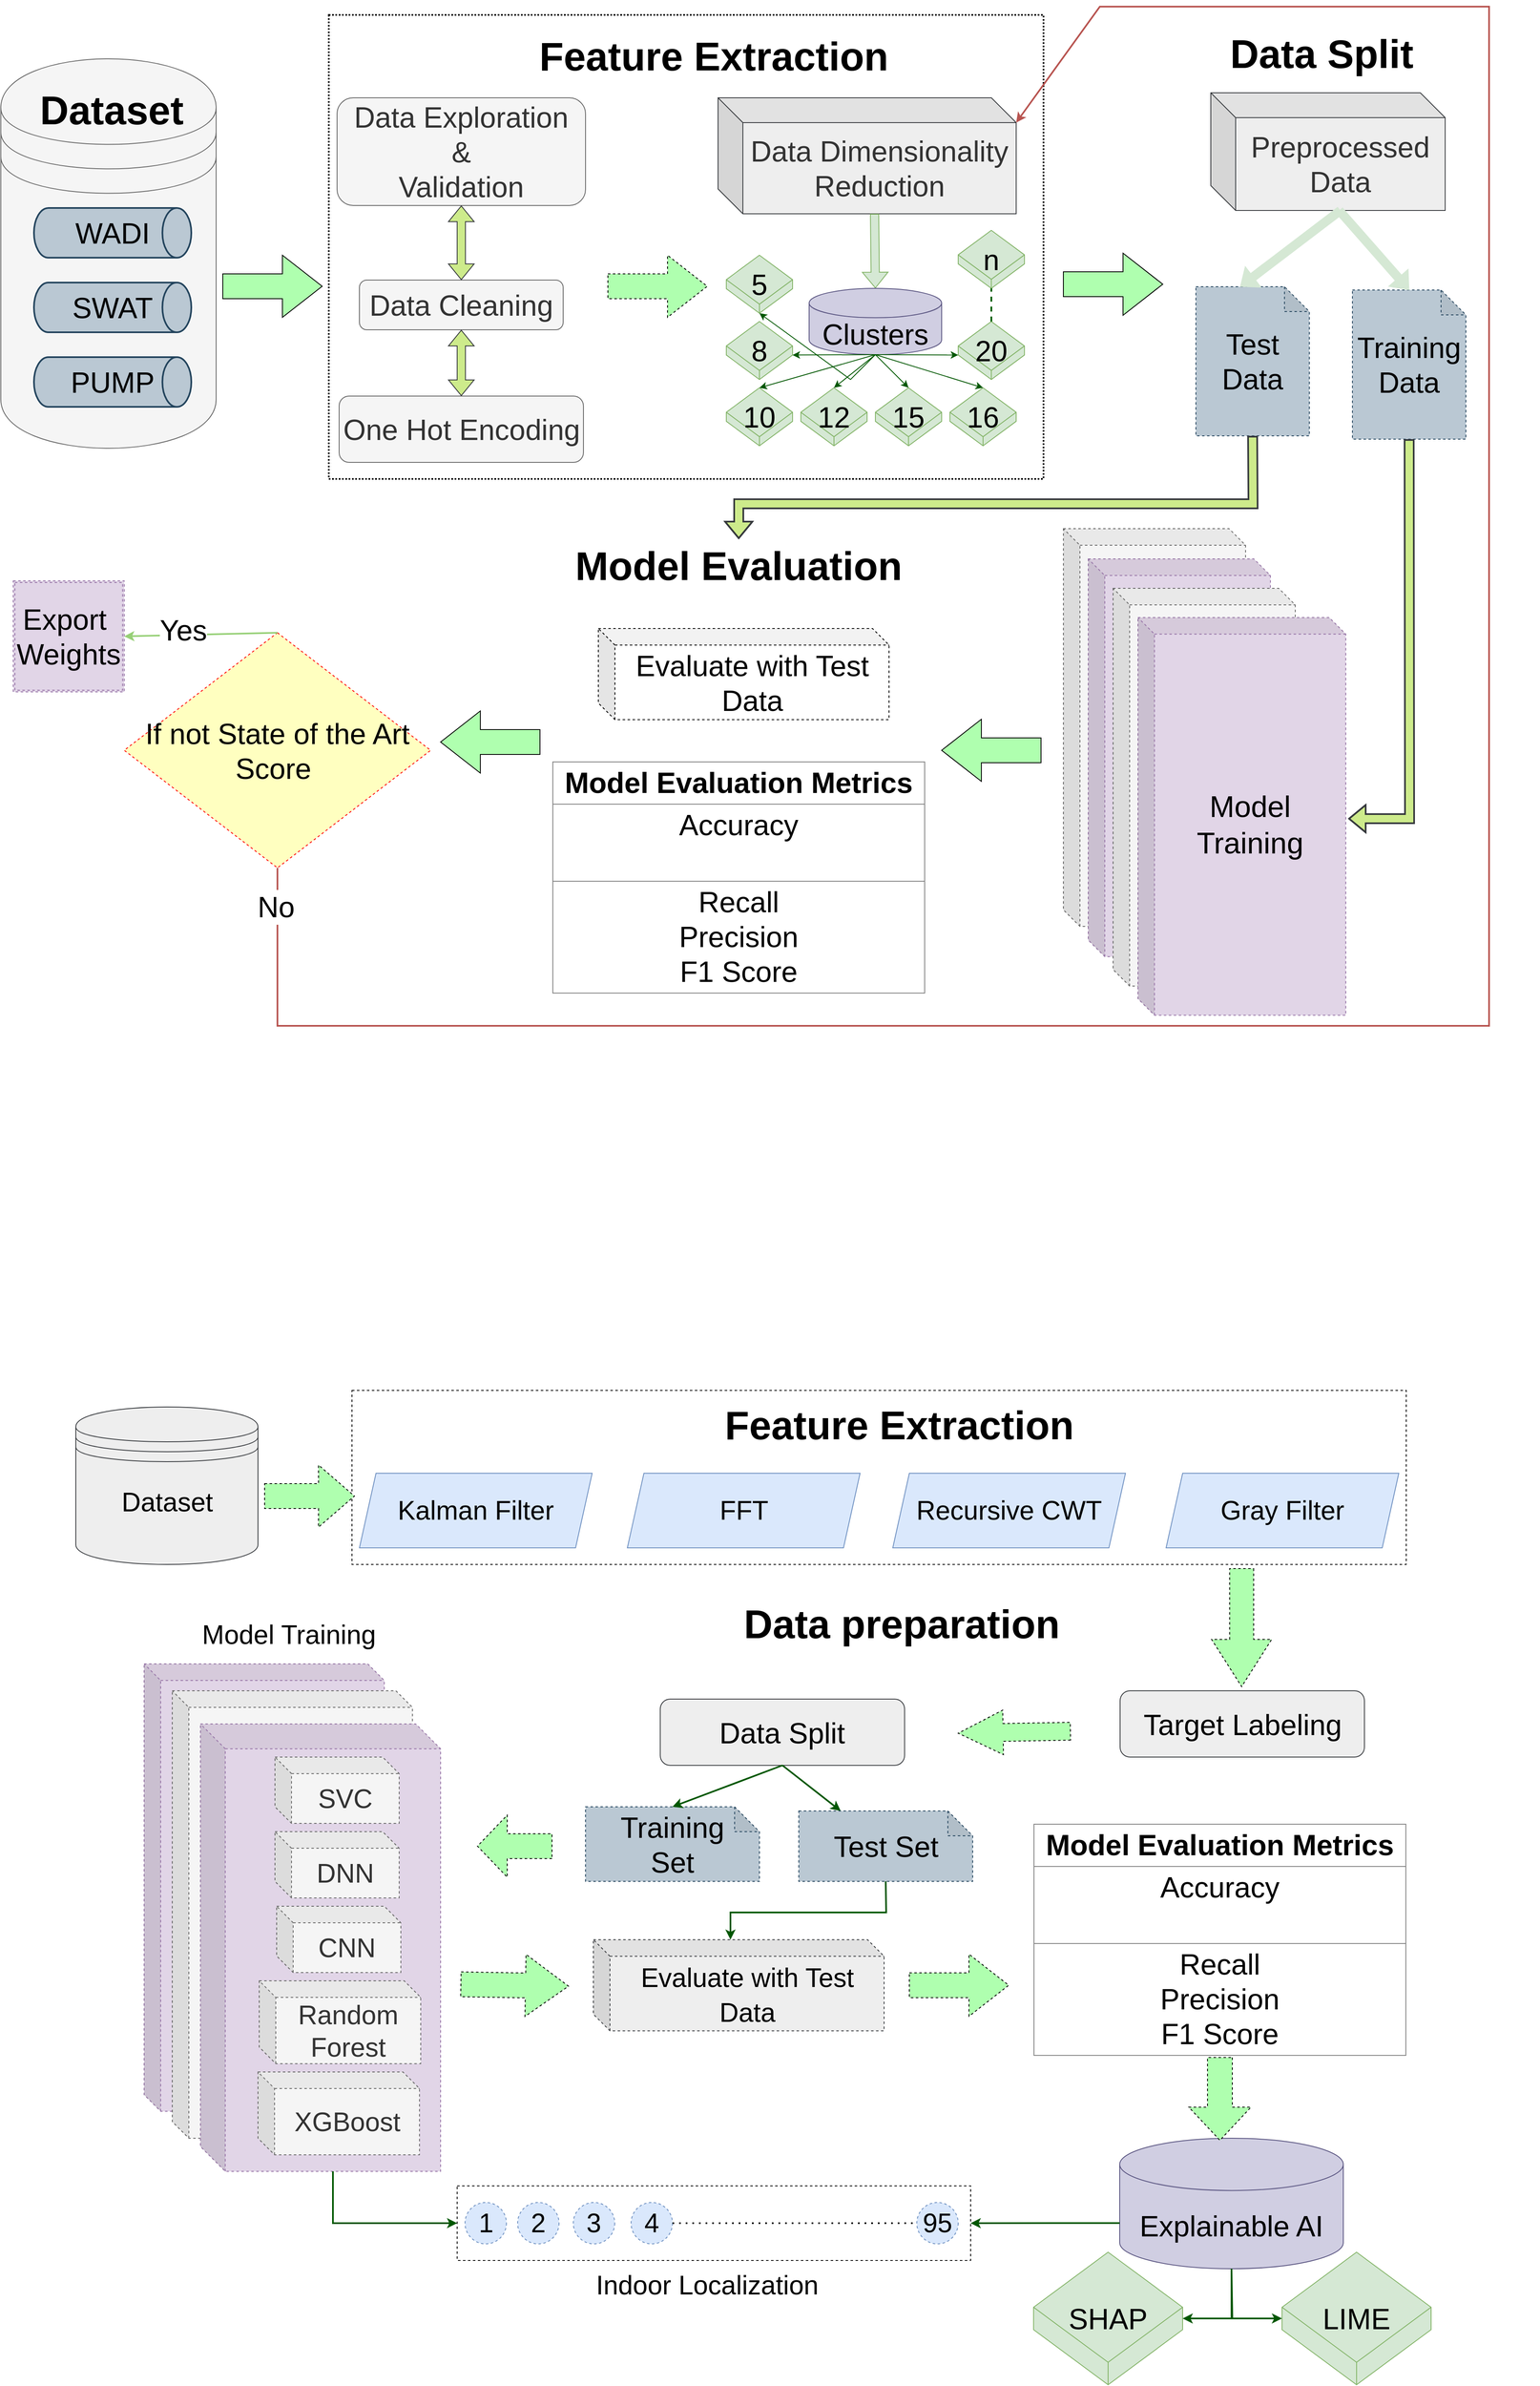 <mxfile version="20.0.4" type="github">
  <diagram id="SIuOCTj9WiTIK6r_OFzA" name="Page-1">
    <mxGraphModel dx="9715" dy="-1882" grid="0" gridSize="10" guides="1" tooltips="1" connect="1" arrows="1" fold="1" page="0" pageScale="1" pageWidth="850" pageHeight="1100" math="0" shadow="0">
      <root>
        <mxCell id="0" />
        <mxCell id="1" parent="0" />
        <mxCell id="-bKTiDUC1StJp4o5c5Mv-105" value="" style="shape=cube;whiteSpace=wrap;html=1;boundedLbl=1;backgroundOutline=1;darkOpacity=0.05;darkOpacity2=0.1;dashed=1;fillColor=#e1d5e7;strokeColor=#9673a6;size=20;" vertex="1" parent="1">
          <mxGeometry x="-6864" y="5330" width="290" height="540" as="geometry" />
        </mxCell>
        <mxCell id="-bKTiDUC1StJp4o5c5Mv-103" value="" style="shape=cube;whiteSpace=wrap;html=1;boundedLbl=1;backgroundOutline=1;darkOpacity=0.05;darkOpacity2=0.1;dashed=1;fillColor=#f5f5f5;strokeColor=#666666;size=20;fontColor=#333333;" vertex="1" parent="1">
          <mxGeometry x="-6830" y="5362.5" width="290" height="540" as="geometry" />
        </mxCell>
        <mxCell id="-bKTiDUC1StJp4o5c5Mv-79" value="" style="rounded=0;whiteSpace=wrap;html=1;fontSize=32;dashed=1;" vertex="1" parent="1">
          <mxGeometry x="-6613" y="5000" width="1273" height="210" as="geometry" />
        </mxCell>
        <mxCell id="-bKTiDUC1StJp4o5c5Mv-1" value="" style="rounded=0;whiteSpace=wrap;html=1;fontSize=35;dashed=1;dashPattern=1 1;strokeWidth=2;" vertex="1" parent="1">
          <mxGeometry x="-6641" y="3340" width="863" height="560" as="geometry" />
        </mxCell>
        <mxCell id="-bKTiDUC1StJp4o5c5Mv-2" value="" style="shape=datastore;whiteSpace=wrap;html=1;labelPosition=center;verticalLabelPosition=bottom;align=center;verticalAlign=top;fontSize=35;fillColor=#f5f5f5;strokeColor=#666666;fontColor=#333333;" vertex="1" parent="1">
          <mxGeometry x="-7037" y="3393" width="260" height="470" as="geometry" />
        </mxCell>
        <UserObject label="&lt;font&gt;&lt;span style=&quot;font-size: 48px&quot;&gt;Dataset&lt;/span&gt;&lt;br&gt;&lt;/font&gt;" lucidchartObjectId="th2AVY_x9sRy" id="-bKTiDUC1StJp4o5c5Mv-3">
          <mxCell style="html=1;overflow=block;blockSpacing=1;whiteSpace=wrap;;whiteSpace=wrap;fontSize=30;fontColor=default;fontStyle=1;spacing=3.8;strokeOpacity=0;fillOpacity=0;rounded=1;absoluteArcSize=1;arcSize=9;fillColor=default;strokeWidth=2.3;shadow=1;strokeColor=default;" vertex="1" parent="1">
            <mxGeometry x="-7029" y="3423" width="252" height="60" as="geometry" />
          </mxCell>
        </UserObject>
        <UserObject label="&lt;font&gt;&lt;span style=&quot;font-size: 48px&quot;&gt;Feature Extraction&lt;/span&gt;&lt;br&gt;&lt;/font&gt;" lucidchartObjectId="th2AVY_x9sRy" id="-bKTiDUC1StJp4o5c5Mv-4">
          <mxCell style="html=1;overflow=block;blockSpacing=1;whiteSpace=wrap;;whiteSpace=wrap;fontSize=30;fontColor=default;fontStyle=1;spacing=3.8;strokeOpacity=0;fillOpacity=0;rounded=1;absoluteArcSize=1;arcSize=9;fillColor=default;strokeWidth=2.3;shadow=1;strokeColor=default;" vertex="1" parent="1">
            <mxGeometry x="-6431" y="3358" width="510" height="60" as="geometry" />
          </mxCell>
        </UserObject>
        <mxCell id="-bKTiDUC1StJp4o5c5Mv-5" value="PUMP" style="strokeWidth=2;html=1;shape=mxgraph.flowchart.direct_data;whiteSpace=wrap;fontSize=35;fillColor=#bac8d3;strokeColor=#23445d;" vertex="1" parent="1">
          <mxGeometry x="-6997" y="3753" width="190" height="60" as="geometry" />
        </mxCell>
        <mxCell id="-bKTiDUC1StJp4o5c5Mv-6" value="SWAT" style="strokeWidth=2;html=1;shape=mxgraph.flowchart.direct_data;whiteSpace=wrap;fontSize=35;fillColor=#bac8d3;strokeColor=#23445d;" vertex="1" parent="1">
          <mxGeometry x="-6997" y="3663" width="190" height="60" as="geometry" />
        </mxCell>
        <mxCell id="-bKTiDUC1StJp4o5c5Mv-7" value="WADI" style="strokeWidth=2;html=1;shape=mxgraph.flowchart.direct_data;whiteSpace=wrap;fontSize=35;fillColor=#bac8d3;strokeColor=#23445d;" vertex="1" parent="1">
          <mxGeometry x="-6997" y="3573" width="190" height="60" as="geometry" />
        </mxCell>
        <mxCell id="-bKTiDUC1StJp4o5c5Mv-8" value="Data Exploration &lt;br&gt;&amp;amp; &lt;br&gt;Validation" style="rounded=1;whiteSpace=wrap;html=1;fontSize=35;strokeColor=#666666;fillColor=#f5f5f5;fontColor=#333333;" vertex="1" parent="1">
          <mxGeometry x="-6631" y="3440" width="300" height="130" as="geometry" />
        </mxCell>
        <mxCell id="-bKTiDUC1StJp4o5c5Mv-9" value="Data Cleaning" style="rounded=1;whiteSpace=wrap;html=1;fontSize=35;strokeColor=#666666;fillColor=#f5f5f5;fontColor=#333333;" vertex="1" parent="1">
          <mxGeometry x="-6604" y="3660" width="246" height="60" as="geometry" />
        </mxCell>
        <mxCell id="-bKTiDUC1StJp4o5c5Mv-10" value="" style="shape=flexArrow;endArrow=classic;startArrow=classic;html=1;rounded=0;fontSize=35;exitX=0.5;exitY=0;exitDx=0;exitDy=0;fillColor=#cdeb8b;strokeColor=#36393d;" edge="1" parent="1" source="-bKTiDUC1StJp4o5c5Mv-9" target="-bKTiDUC1StJp4o5c5Mv-8">
          <mxGeometry width="100" height="100" relative="1" as="geometry">
            <mxPoint x="-6451" y="3660" as="sourcePoint" />
            <mxPoint x="-6351" y="3560" as="targetPoint" />
          </mxGeometry>
        </mxCell>
        <mxCell id="-bKTiDUC1StJp4o5c5Mv-11" value="" style="html=1;outlineConnect=0;whiteSpace=wrap;fillColor=#AFFFAF;shape=mxgraph.archimate3.process;fontSize=35;strokeColor=#000000;" vertex="1" parent="1">
          <mxGeometry x="-6769" y="3630" width="120" height="75" as="geometry" />
        </mxCell>
        <mxCell id="-bKTiDUC1StJp4o5c5Mv-12" value="" style="html=1;outlineConnect=0;whiteSpace=wrap;fillColor=#AFFFAF;shape=mxgraph.archimate3.process;fontSize=35;strokeColor=#000000;dashed=1;strokeWidth=1;" vertex="1" parent="1">
          <mxGeometry x="-6304" y="3630" width="120" height="75" as="geometry" />
        </mxCell>
        <mxCell id="-bKTiDUC1StJp4o5c5Mv-13" value="&lt;span style=&quot;color: rgb(51, 51, 51);&quot;&gt;Data Dimensionality Reduction&lt;/span&gt;" style="shape=cube;whiteSpace=wrap;html=1;boundedLbl=1;backgroundOutline=1;darkOpacity=0.05;darkOpacity2=0.1;fontSize=35;strokeColor=#36393d;size=30;fillColor=#eeeeee;" vertex="1" parent="1">
          <mxGeometry x="-6171" y="3440" width="360" height="140" as="geometry" />
        </mxCell>
        <mxCell id="-bKTiDUC1StJp4o5c5Mv-14" value="" style="shape=flexArrow;endArrow=classic;html=1;rounded=0;fontSize=35;fillColor=#d5e8d4;strokeColor=#82b366;entryX=0.5;entryY=0;entryDx=0;entryDy=0;entryPerimeter=0;" edge="1" parent="1" target="-bKTiDUC1StJp4o5c5Mv-17">
          <mxGeometry width="50" height="50" relative="1" as="geometry">
            <mxPoint x="-5982" y="3580" as="sourcePoint" />
            <mxPoint x="-5981" y="3700" as="targetPoint" />
          </mxGeometry>
        </mxCell>
        <mxCell id="-bKTiDUC1StJp4o5c5Mv-15" value="One Hot Encoding" style="rounded=1;whiteSpace=wrap;html=1;fontSize=35;strokeColor=#666666;fillColor=#f5f5f5;fontColor=#333333;" vertex="1" parent="1">
          <mxGeometry x="-6628.5" y="3800" width="295" height="80" as="geometry" />
        </mxCell>
        <mxCell id="-bKTiDUC1StJp4o5c5Mv-16" value="" style="shape=flexArrow;endArrow=classic;startArrow=classic;html=1;rounded=0;fontSize=35;fillColor=#cdeb8b;strokeColor=#36393d;entryX=0.5;entryY=1;entryDx=0;entryDy=0;" edge="1" parent="1" source="-bKTiDUC1StJp4o5c5Mv-15" target="-bKTiDUC1StJp4o5c5Mv-9">
          <mxGeometry width="100" height="100" relative="1" as="geometry">
            <mxPoint x="-6471" y="3670" as="sourcePoint" />
            <mxPoint x="-6471" y="3600" as="targetPoint" />
          </mxGeometry>
        </mxCell>
        <mxCell id="-bKTiDUC1StJp4o5c5Mv-17" value="Clusters" style="shape=cylinder3;whiteSpace=wrap;html=1;boundedLbl=1;backgroundOutline=1;size=17.714;fontSize=35;strokeColor=#56517e;fillColor=#d0cee2;" vertex="1" parent="1">
          <mxGeometry x="-6061" y="3670" width="160" height="80" as="geometry" />
        </mxCell>
        <mxCell id="-bKTiDUC1StJp4o5c5Mv-18" value="5" style="html=1;whiteSpace=wrap;shape=isoCube2;backgroundOutline=1;isoAngle=22.517;fontSize=35;strokeColor=#82b366;fillColor=#d5e8d4;" vertex="1" parent="1">
          <mxGeometry x="-6161" y="3630" width="80" height="70" as="geometry" />
        </mxCell>
        <mxCell id="-bKTiDUC1StJp4o5c5Mv-19" value="8" style="html=1;whiteSpace=wrap;shape=isoCube2;backgroundOutline=1;isoAngle=22.517;fontSize=35;strokeColor=#82b366;fillColor=#d5e8d4;" vertex="1" parent="1">
          <mxGeometry x="-6161" y="3710" width="80" height="70" as="geometry" />
        </mxCell>
        <mxCell id="-bKTiDUC1StJp4o5c5Mv-20" value="15" style="html=1;whiteSpace=wrap;shape=isoCube2;backgroundOutline=1;isoAngle=22.517;fontSize=35;strokeColor=#82b366;fillColor=#d5e8d4;" vertex="1" parent="1">
          <mxGeometry x="-5981" y="3790" width="80" height="70" as="geometry" />
        </mxCell>
        <mxCell id="-bKTiDUC1StJp4o5c5Mv-21" value="16" style="html=1;whiteSpace=wrap;shape=isoCube2;backgroundOutline=1;isoAngle=22.517;fontSize=35;strokeColor=#82b366;fillColor=#d5e8d4;" vertex="1" parent="1">
          <mxGeometry x="-5891" y="3790" width="80" height="70" as="geometry" />
        </mxCell>
        <mxCell id="-bKTiDUC1StJp4o5c5Mv-22" value="10" style="html=1;whiteSpace=wrap;shape=isoCube2;backgroundOutline=1;isoAngle=22.517;fontSize=35;strokeColor=#82b366;fillColor=#d5e8d4;" vertex="1" parent="1">
          <mxGeometry x="-6161" y="3790" width="80" height="70" as="geometry" />
        </mxCell>
        <mxCell id="-bKTiDUC1StJp4o5c5Mv-23" value="12" style="html=1;whiteSpace=wrap;shape=isoCube2;backgroundOutline=1;isoAngle=22.517;fontSize=35;strokeColor=#82b366;fillColor=#d5e8d4;" vertex="1" parent="1">
          <mxGeometry x="-6071" y="3790" width="80" height="70" as="geometry" />
        </mxCell>
        <mxCell id="-bKTiDUC1StJp4o5c5Mv-24" value="20" style="html=1;whiteSpace=wrap;shape=isoCube2;backgroundOutline=1;isoAngle=22.517;fontSize=35;strokeColor=#82b366;fillColor=#d5e8d4;" vertex="1" parent="1">
          <mxGeometry x="-5881" y="3710" width="80" height="70" as="geometry" />
        </mxCell>
        <mxCell id="-bKTiDUC1StJp4o5c5Mv-25" value="n" style="html=1;whiteSpace=wrap;shape=isoCube2;backgroundOutline=1;isoAngle=22.517;fontSize=35;strokeColor=#82b366;fillColor=#d5e8d4;" vertex="1" parent="1">
          <mxGeometry x="-5881" y="3600" width="80" height="70" as="geometry" />
        </mxCell>
        <mxCell id="-bKTiDUC1StJp4o5c5Mv-26" value="" style="endArrow=classic;html=1;rounded=0;fontSize=35;fillColor=#008a00;strokeColor=#005700;entryX=0.5;entryY=0;entryDx=0;entryDy=0;entryPerimeter=0;exitX=0.5;exitY=1;exitDx=0;exitDy=0;exitPerimeter=0;" edge="1" parent="1" source="-bKTiDUC1StJp4o5c5Mv-17" target="-bKTiDUC1StJp4o5c5Mv-20">
          <mxGeometry width="50" height="50" relative="1" as="geometry">
            <mxPoint x="-6041" y="3990" as="sourcePoint" />
            <mxPoint x="-5991" y="3940" as="targetPoint" />
          </mxGeometry>
        </mxCell>
        <mxCell id="-bKTiDUC1StJp4o5c5Mv-27" value="" style="endArrow=classic;html=1;rounded=0;fontSize=35;fillColor=#008a00;strokeColor=#005700;entryX=0.5;entryY=0;entryDx=0;entryDy=0;entryPerimeter=0;exitX=0.5;exitY=1;exitDx=0;exitDy=0;exitPerimeter=0;" edge="1" parent="1" source="-bKTiDUC1StJp4o5c5Mv-17" target="-bKTiDUC1StJp4o5c5Mv-23">
          <mxGeometry width="50" height="50" relative="1" as="geometry">
            <mxPoint x="-6031" y="4000" as="sourcePoint" />
            <mxPoint x="-5981" y="3950" as="targetPoint" />
          </mxGeometry>
        </mxCell>
        <mxCell id="-bKTiDUC1StJp4o5c5Mv-28" value="" style="endArrow=classic;html=1;rounded=0;fontSize=35;fillColor=#008a00;strokeColor=#005700;entryX=0.5;entryY=0;entryDx=0;entryDy=0;entryPerimeter=0;exitX=0.5;exitY=1;exitDx=0;exitDy=0;exitPerimeter=0;" edge="1" parent="1" source="-bKTiDUC1StJp4o5c5Mv-17" target="-bKTiDUC1StJp4o5c5Mv-21">
          <mxGeometry width="50" height="50" relative="1" as="geometry">
            <mxPoint x="-5991" y="3770" as="sourcePoint" />
            <mxPoint x="-5981" y="3950" as="targetPoint" />
          </mxGeometry>
        </mxCell>
        <mxCell id="-bKTiDUC1StJp4o5c5Mv-29" value="" style="endArrow=classic;html=1;rounded=0;fontSize=35;fillColor=#008a00;strokeColor=#005700;entryX=0.5;entryY=0;entryDx=0;entryDy=0;entryPerimeter=0;exitX=0.5;exitY=1;exitDx=0;exitDy=0;exitPerimeter=0;" edge="1" parent="1" source="-bKTiDUC1StJp4o5c5Mv-17" target="-bKTiDUC1StJp4o5c5Mv-22">
          <mxGeometry width="50" height="50" relative="1" as="geometry">
            <mxPoint x="-5991" y="3770" as="sourcePoint" />
            <mxPoint x="-5971" y="3960" as="targetPoint" />
          </mxGeometry>
        </mxCell>
        <mxCell id="-bKTiDUC1StJp4o5c5Mv-30" value="" style="endArrow=classic;html=1;rounded=0;fontSize=35;fillColor=#008a00;strokeColor=#005700;entryX=0;entryY=0;entryDx=0;entryDy=40.462;entryPerimeter=0;exitX=0.5;exitY=1;exitDx=0;exitDy=0;exitPerimeter=0;" edge="1" parent="1" source="-bKTiDUC1StJp4o5c5Mv-17" target="-bKTiDUC1StJp4o5c5Mv-24">
          <mxGeometry width="50" height="50" relative="1" as="geometry">
            <mxPoint x="-6091" y="3910" as="sourcePoint" />
            <mxPoint x="-5961" y="3970" as="targetPoint" />
          </mxGeometry>
        </mxCell>
        <mxCell id="-bKTiDUC1StJp4o5c5Mv-31" value="" style="endArrow=classic;html=1;rounded=0;fontSize=35;fillColor=#008a00;strokeColor=#005700;exitX=0.5;exitY=1;exitDx=0;exitDy=0;exitPerimeter=0;entryX=0;entryY=0;entryDx=80;entryDy=40.462;entryPerimeter=0;" edge="1" parent="1" source="-bKTiDUC1StJp4o5c5Mv-17" target="-bKTiDUC1StJp4o5c5Mv-19">
          <mxGeometry width="50" height="50" relative="1" as="geometry">
            <mxPoint x="-5981" y="3770" as="sourcePoint" />
            <mxPoint x="-6091" y="3770" as="targetPoint" />
          </mxGeometry>
        </mxCell>
        <mxCell id="-bKTiDUC1StJp4o5c5Mv-32" value="" style="endArrow=none;dashed=1;html=1;rounded=0;fontSize=35;exitX=0.5;exitY=0;exitDx=0;exitDy=0;exitPerimeter=0;entryX=0.5;entryY=1;entryDx=0;entryDy=0;entryPerimeter=0;strokeWidth=2;fillColor=#008a00;strokeColor=#005700;" edge="1" parent="1" source="-bKTiDUC1StJp4o5c5Mv-24" target="-bKTiDUC1StJp4o5c5Mv-25">
          <mxGeometry width="50" height="50" relative="1" as="geometry">
            <mxPoint x="-5761" y="3800" as="sourcePoint" />
            <mxPoint x="-5711" y="3750" as="targetPoint" />
          </mxGeometry>
        </mxCell>
        <mxCell id="-bKTiDUC1StJp4o5c5Mv-33" value="" style="endArrow=classic;html=1;rounded=0;fontSize=35;fillColor=#008a00;strokeColor=#005700;entryX=0.5;entryY=1;entryDx=0;entryDy=0;entryPerimeter=0;exitX=0.5;exitY=1;exitDx=0;exitDy=0;exitPerimeter=0;" edge="1" parent="1" source="-bKTiDUC1StJp4o5c5Mv-17" target="-bKTiDUC1StJp4o5c5Mv-18">
          <mxGeometry width="50" height="50" relative="1" as="geometry">
            <mxPoint x="-5971" y="3790" as="sourcePoint" />
            <mxPoint x="-5931" y="4000" as="targetPoint" />
            <Array as="points">
              <mxPoint x="-6011" y="3780" />
            </Array>
          </mxGeometry>
        </mxCell>
        <mxCell id="-bKTiDUC1StJp4o5c5Mv-34" value="&lt;span style=&quot;color: rgb(51, 51, 51);&quot;&gt;Preprocessed Data&lt;/span&gt;" style="shape=cube;whiteSpace=wrap;html=1;boundedLbl=1;backgroundOutline=1;darkOpacity=0.05;darkOpacity2=0.1;fontSize=35;strokeColor=#36393d;size=30;fillColor=#eeeeee;" vertex="1" parent="1">
          <mxGeometry x="-5576" y="3434" width="283" height="142" as="geometry" />
        </mxCell>
        <mxCell id="-bKTiDUC1StJp4o5c5Mv-35" value="" style="html=1;outlineConnect=0;whiteSpace=wrap;fillColor=#AFFFAF;shape=mxgraph.archimate3.process;fontSize=35;strokeColor=#000000;" vertex="1" parent="1">
          <mxGeometry x="-5754" y="3627.5" width="120" height="75" as="geometry" />
        </mxCell>
        <mxCell id="-bKTiDUC1StJp4o5c5Mv-36" value="Test Data" style="shape=note;whiteSpace=wrap;html=1;backgroundOutline=1;darkOpacity=0.05;dashed=1;fontSize=35;strokeColor=#23445d;strokeWidth=1;fillColor=#bac8d3;" vertex="1" parent="1">
          <mxGeometry x="-5594" y="3668" width="137" height="180" as="geometry" />
        </mxCell>
        <mxCell id="-bKTiDUC1StJp4o5c5Mv-37" value="Training&lt;br&gt;Data" style="shape=note;whiteSpace=wrap;html=1;backgroundOutline=1;darkOpacity=0.05;dashed=1;fontSize=35;strokeColor=#23445d;strokeWidth=1;fillColor=#bac8d3;" vertex="1" parent="1">
          <mxGeometry x="-5405" y="3672" width="137" height="180" as="geometry" />
        </mxCell>
        <mxCell id="-bKTiDUC1StJp4o5c5Mv-38" value="" style="shape=flexArrow;endArrow=classic;html=1;rounded=0;fontSize=35;fillColor=#d5e8d4;strokeColor=#D5E8D4;entryX=0;entryY=0;entryDx=53.5;entryDy=0;entryPerimeter=0;exitX=0;exitY=0;exitDx=156.5;exitDy=142;exitPerimeter=0;" edge="1" parent="1" source="-bKTiDUC1StJp4o5c5Mv-34" target="-bKTiDUC1StJp4o5c5Mv-36">
          <mxGeometry width="50" height="50" relative="1" as="geometry">
            <mxPoint x="-5972" y="3590" as="sourcePoint" />
            <mxPoint x="-5971" y="3680" as="targetPoint" />
          </mxGeometry>
        </mxCell>
        <mxCell id="-bKTiDUC1StJp4o5c5Mv-39" value="" style="shape=flexArrow;endArrow=classic;html=1;rounded=0;fontSize=35;fillColor=#d5e8d4;strokeColor=#D5E8D4;entryX=0.5;entryY=0;entryDx=0;entryDy=0;entryPerimeter=0;" edge="1" parent="1" target="-bKTiDUC1StJp4o5c5Mv-37">
          <mxGeometry width="50" height="50" relative="1" as="geometry">
            <mxPoint x="-5421" y="3576" as="sourcePoint" />
            <mxPoint x="-5961" y="3690" as="targetPoint" />
          </mxGeometry>
        </mxCell>
        <UserObject label="&lt;font&gt;&lt;span style=&quot;font-size: 48px&quot;&gt;Data Split&lt;/span&gt;&lt;br&gt;&lt;/font&gt;" lucidchartObjectId="th2AVY_x9sRy" id="-bKTiDUC1StJp4o5c5Mv-40">
          <mxCell style="html=1;overflow=block;blockSpacing=1;whiteSpace=wrap;;whiteSpace=wrap;fontSize=30;fontColor=default;fontStyle=1;spacing=3.8;strokeOpacity=0;fillOpacity=0;rounded=1;absoluteArcSize=1;arcSize=9;fillColor=default;strokeWidth=2.3;shadow=1;strokeColor=default;" vertex="1" parent="1">
            <mxGeometry x="-5697" y="3355" width="510" height="60" as="geometry" />
          </mxCell>
        </UserObject>
        <mxCell id="-bKTiDUC1StJp4o5c5Mv-41" value="" style="shape=cube;whiteSpace=wrap;html=1;boundedLbl=1;backgroundOutline=1;darkOpacity=0.05;darkOpacity2=0.1;dashed=1;strokeColor=#666666;fillColor=#f5f5f5;fontColor=#333333;" vertex="1" parent="1">
          <mxGeometry x="-5754" y="3960" width="220" height="480" as="geometry" />
        </mxCell>
        <mxCell id="-bKTiDUC1StJp4o5c5Mv-42" value="" style="shape=cube;whiteSpace=wrap;html=1;boundedLbl=1;backgroundOutline=1;darkOpacity=0.05;darkOpacity2=0.1;dashed=1;strokeColor=#9673a6;fillColor=#e1d5e7;fontColor=default;" vertex="1" parent="1">
          <mxGeometry x="-5724" y="3996.5" width="220" height="480" as="geometry" />
        </mxCell>
        <mxCell id="-bKTiDUC1StJp4o5c5Mv-43" value="" style="shape=cube;whiteSpace=wrap;html=1;boundedLbl=1;backgroundOutline=1;darkOpacity=0.05;darkOpacity2=0.1;dashed=1;strokeColor=#666666;fillColor=#f5f5f5;fontColor=#333333;" vertex="1" parent="1">
          <mxGeometry x="-5694" y="4032" width="220" height="480" as="geometry" />
        </mxCell>
        <mxCell id="-bKTiDUC1StJp4o5c5Mv-44" value="&lt;span style=&quot;font-size: 36px&quot;&gt;Model Training&lt;/span&gt;" style="shape=cube;whiteSpace=wrap;html=1;boundedLbl=1;backgroundOutline=1;darkOpacity=0.05;darkOpacity2=0.1;dashed=1;fillColor=#e1d5e7;strokeColor=#9673a6;fontColor=default;" vertex="1" parent="1">
          <mxGeometry x="-5664" y="4067.25" width="251" height="480" as="geometry" />
        </mxCell>
        <mxCell id="-bKTiDUC1StJp4o5c5Mv-45" value="" style="shape=flexArrow;endArrow=classic;html=1;rounded=0;fontSize=35;strokeColor=#36393d;strokeWidth=2;exitX=0.5;exitY=1;exitDx=0;exitDy=0;exitPerimeter=0;fillColor=#cdeb8b;" edge="1" parent="1" source="-bKTiDUC1StJp4o5c5Mv-37">
          <mxGeometry width="50" height="50" relative="1" as="geometry">
            <mxPoint x="-5950" y="4010" as="sourcePoint" />
            <mxPoint x="-5410" y="4310" as="targetPoint" />
            <Array as="points">
              <mxPoint x="-5336" y="4310" />
            </Array>
          </mxGeometry>
        </mxCell>
        <mxCell id="-bKTiDUC1StJp4o5c5Mv-46" value="&lt;table border=&quot;1&quot; width=&quot;100%&quot; height=&quot;100%&quot; cellpadding=&quot;4&quot; style=&quot;width:100%;height:100%;border-collapse:collapse;&quot;&gt;&lt;tbody&gt;&lt;tr&gt;&lt;th align=&quot;center&quot;&gt;&lt;b&gt;Model Evaluation Metrics&lt;/b&gt;&lt;/th&gt;&lt;/tr&gt;&lt;tr&gt;&lt;td align=&quot;center&quot;&gt;Accuracy&lt;br&gt;&lt;br&gt;&lt;/td&gt;&lt;/tr&gt;&lt;tr&gt;&lt;td align=&quot;center&quot;&gt;Recall&lt;br&gt;Precision&lt;br&gt;F1 Score&lt;br&gt;&lt;/td&gt;&lt;/tr&gt;&lt;/tbody&gt;&lt;/table&gt;" style="text;html=1;strokeColor=none;fillColor=none;overflow=fill;dashed=1;fontSize=35;" vertex="1" parent="1">
          <mxGeometry x="-6371.5" y="4240.5" width="450" height="280" as="geometry" />
        </mxCell>
        <UserObject label="&lt;font&gt;&lt;span style=&quot;font-size: 48px&quot;&gt;Model Evaluation&lt;/span&gt;&lt;br&gt;&lt;/font&gt;" lucidchartObjectId="th2AVY_x9sRy" id="-bKTiDUC1StJp4o5c5Mv-47">
          <mxCell style="html=1;overflow=block;blockSpacing=1;whiteSpace=wrap;;whiteSpace=wrap;fontSize=30;fontColor=default;fontStyle=1;spacing=3.8;strokeOpacity=0;fillOpacity=0;rounded=1;absoluteArcSize=1;arcSize=9;fillColor=default;strokeWidth=2.3;shadow=1;strokeColor=default;" vertex="1" parent="1">
            <mxGeometry x="-6401" y="3972.5" width="510" height="60" as="geometry" />
          </mxCell>
        </UserObject>
        <mxCell id="-bKTiDUC1StJp4o5c5Mv-48" value="Evaluate with Test Data" style="shape=cube;whiteSpace=wrap;html=1;boundedLbl=1;backgroundOutline=1;darkOpacity=0.05;darkOpacity2=0.1;dashed=1;fontSize=35;strokeColor=#000000;strokeWidth=1;" vertex="1" parent="1">
          <mxGeometry x="-6315.5" y="4080.5" width="351" height="110" as="geometry" />
        </mxCell>
        <mxCell id="-bKTiDUC1StJp4o5c5Mv-49" value="" style="shape=flexArrow;endArrow=classic;html=1;rounded=0;fontSize=35;strokeColor=#36393d;strokeWidth=2;exitX=0.5;exitY=1;exitDx=0;exitDy=0;exitPerimeter=0;entryX=0.5;entryY=0;entryDx=0;entryDy=0;fillColor=#cdeb8b;" edge="1" parent="1" source="-bKTiDUC1StJp4o5c5Mv-36" target="-bKTiDUC1StJp4o5c5Mv-47">
          <mxGeometry width="50" height="50" relative="1" as="geometry">
            <mxPoint x="-5840" y="4070" as="sourcePoint" />
            <mxPoint x="-5790" y="4020" as="targetPoint" />
            <Array as="points">
              <mxPoint x="-5525" y="3930" />
              <mxPoint x="-6146" y="3930" />
            </Array>
          </mxGeometry>
        </mxCell>
        <mxCell id="-bKTiDUC1StJp4o5c5Mv-50" value="" style="html=1;outlineConnect=0;whiteSpace=wrap;fillColor=#AFFFAF;shape=mxgraph.archimate3.process;fontSize=35;strokeColor=#000000;rotation=-180;" vertex="1" parent="1">
          <mxGeometry x="-6506" y="4180" width="120" height="75" as="geometry" />
        </mxCell>
        <mxCell id="-bKTiDUC1StJp4o5c5Mv-51" value="" style="html=1;outlineConnect=0;whiteSpace=wrap;fillColor=#AFFFAF;shape=mxgraph.archimate3.process;fontSize=35;strokeColor=#000000;rotation=-180;" vertex="1" parent="1">
          <mxGeometry x="-5901" y="4190" width="120" height="75" as="geometry" />
        </mxCell>
        <mxCell id="-bKTiDUC1StJp4o5c5Mv-52" value="If not State of the Art Score&amp;nbsp;" style="rhombus;whiteSpace=wrap;html=1;fillColor=#ffffc0;strokeColor=#ff0000;dashed=1;fontSize=35;" vertex="1" parent="1">
          <mxGeometry x="-6888" y="4085.63" width="370" height="283.75" as="geometry" />
        </mxCell>
        <mxCell id="-bKTiDUC1StJp4o5c5Mv-53" value="" style="endArrow=classic;html=1;rounded=0;fontSize=35;strokeColor=#b85450;strokeWidth=2;exitX=0.5;exitY=1;exitDx=0;exitDy=0;entryX=0;entryY=0;entryDx=360;entryDy=30;entryPerimeter=0;fillColor=#f8cecc;" edge="1" parent="1" source="-bKTiDUC1StJp4o5c5Mv-52" target="-bKTiDUC1StJp4o5c5Mv-13">
          <mxGeometry width="50" height="50" relative="1" as="geometry">
            <mxPoint x="-6660" y="4540" as="sourcePoint" />
            <mxPoint x="-5750" y="3390" as="targetPoint" />
            <Array as="points">
              <mxPoint x="-6703" y="4560" />
              <mxPoint x="-5240" y="4560" />
              <mxPoint x="-5240" y="3330" />
              <mxPoint x="-5710" y="3330" />
            </Array>
          </mxGeometry>
        </mxCell>
        <mxCell id="-bKTiDUC1StJp4o5c5Mv-54" value="No" style="edgeLabel;html=1;align=center;verticalAlign=middle;resizable=0;points=[];fontSize=35;" vertex="1" connectable="0" parent="-bKTiDUC1StJp4o5c5Mv-53">
          <mxGeometry x="-0.974" y="-2" relative="1" as="geometry">
            <mxPoint as="offset" />
          </mxGeometry>
        </mxCell>
        <mxCell id="-bKTiDUC1StJp4o5c5Mv-55" value="" style="endArrow=classic;html=1;rounded=0;fontSize=35;strokeColor=#97D077;strokeWidth=2;exitX=0.5;exitY=0;exitDx=0;exitDy=0;entryX=1;entryY=0.5;entryDx=0;entryDy=0;" edge="1" parent="1" source="-bKTiDUC1StJp4o5c5Mv-52" target="-bKTiDUC1StJp4o5c5Mv-57">
          <mxGeometry width="50" height="50" relative="1" as="geometry">
            <mxPoint x="-6518" y="4120" as="sourcePoint" />
            <mxPoint x="-6918" y="4086" as="targetPoint" />
          </mxGeometry>
        </mxCell>
        <mxCell id="-bKTiDUC1StJp4o5c5Mv-56" value="Yes" style="edgeLabel;html=1;align=center;verticalAlign=middle;resizable=0;points=[];fontSize=35;" vertex="1" connectable="0" parent="-bKTiDUC1StJp4o5c5Mv-55">
          <mxGeometry x="-0.274" y="5" relative="1" as="geometry">
            <mxPoint x="-47" y="-10" as="offset" />
          </mxGeometry>
        </mxCell>
        <mxCell id="-bKTiDUC1StJp4o5c5Mv-57" value="Export&amp;nbsp;&lt;br&gt;Weights" style="shape=ext;double=1;whiteSpace=wrap;html=1;aspect=fixed;dashed=1;fontSize=35;strokeColor=#9673a6;strokeWidth=1;fillColor=#e1d5e7;" vertex="1" parent="1">
          <mxGeometry x="-7022" y="4023" width="134" height="134" as="geometry" />
        </mxCell>
        <mxCell id="-bKTiDUC1StJp4o5c5Mv-62" value="" style="shape=datastore;whiteSpace=wrap;html=1;labelPosition=center;verticalLabelPosition=bottom;align=center;verticalAlign=top;fontSize=35;fillColor=#eeeeee;strokeColor=#36393d;" vertex="1" parent="1">
          <mxGeometry x="-6946.5" y="5020" width="220" height="190" as="geometry" />
        </mxCell>
        <UserObject label="&lt;font&gt;&lt;span style=&quot;font-size: 48px&quot;&gt;Feature Extraction&lt;/span&gt;&lt;br&gt;&lt;/font&gt;" lucidchartObjectId="th2AVY_x9sRy" id="-bKTiDUC1StJp4o5c5Mv-67">
          <mxCell style="html=1;overflow=block;blockSpacing=1;whiteSpace=wrap;;whiteSpace=wrap;fontSize=30;fontColor=default;fontStyle=1;spacing=3.8;strokeOpacity=0;fillOpacity=0;rounded=1;absoluteArcSize=1;arcSize=9;fillColor=default;strokeWidth=2.3;shadow=1;strokeColor=default;" vertex="1" parent="1">
            <mxGeometry x="-6207" y="5010" width="510" height="60" as="geometry" />
          </mxCell>
        </UserObject>
        <mxCell id="-bKTiDUC1StJp4o5c5Mv-69" value="Kalman Filter" style="shape=parallelogram;perimeter=parallelogramPerimeter;whiteSpace=wrap;html=1;fixedSize=1;fontSize=32;fillColor=#dae8fc;strokeColor=#6c8ebf;" vertex="1" parent="1">
          <mxGeometry x="-6604" y="5100" width="281" height="90" as="geometry" />
        </mxCell>
        <mxCell id="-bKTiDUC1StJp4o5c5Mv-70" value="Gray Filter" style="shape=parallelogram;perimeter=parallelogramPerimeter;whiteSpace=wrap;html=1;fixedSize=1;fontSize=32;fillColor=#dae8fc;strokeColor=#6c8ebf;" vertex="1" parent="1">
          <mxGeometry x="-5630" y="5100" width="281" height="90" as="geometry" />
        </mxCell>
        <mxCell id="-bKTiDUC1StJp4o5c5Mv-71" value="FFT" style="shape=parallelogram;perimeter=parallelogramPerimeter;whiteSpace=wrap;html=1;fixedSize=1;fontSize=32;fillColor=#dae8fc;strokeColor=#6c8ebf;" vertex="1" parent="1">
          <mxGeometry x="-6280.5" y="5100" width="281" height="90" as="geometry" />
        </mxCell>
        <mxCell id="-bKTiDUC1StJp4o5c5Mv-72" value="Recursive CWT" style="shape=parallelogram;perimeter=parallelogramPerimeter;whiteSpace=wrap;html=1;fixedSize=1;fontSize=32;fillColor=#dae8fc;strokeColor=#6c8ebf;" vertex="1" parent="1">
          <mxGeometry x="-5960" y="5100" width="281" height="90" as="geometry" />
        </mxCell>
        <UserObject label="&lt;font&gt;&lt;span style=&quot;font-size: 48px&quot;&gt;Data preparation&lt;/span&gt;&lt;br&gt;&lt;/font&gt;" lucidchartObjectId="th2AVY_x9sRy" id="-bKTiDUC1StJp4o5c5Mv-73">
          <mxCell style="html=1;overflow=block;blockSpacing=1;whiteSpace=wrap;;whiteSpace=wrap;fontSize=30;fontColor=default;fontStyle=1;spacing=3.8;strokeOpacity=0;fillOpacity=0;rounded=1;absoluteArcSize=1;arcSize=9;fillColor=default;strokeWidth=2.3;shadow=1;strokeColor=default;" vertex="1" parent="1">
            <mxGeometry x="-6204" y="5250" width="510" height="60" as="geometry" />
          </mxCell>
        </UserObject>
        <mxCell id="-bKTiDUC1StJp4o5c5Mv-74" value="Target Labeling" style="rounded=1;whiteSpace=wrap;html=1;fontSize=35;strokeColor=#36393d;fillColor=#eeeeee;" vertex="1" parent="1">
          <mxGeometry x="-5685.5" y="5362.5" width="295" height="80" as="geometry" />
        </mxCell>
        <mxCell id="-bKTiDUC1StJp4o5c5Mv-75" value="Data Split" style="rounded=1;whiteSpace=wrap;html=1;fontSize=35;strokeColor=#36393d;fillColor=#eeeeee;" vertex="1" parent="1">
          <mxGeometry x="-6240.75" y="5372.5" width="295" height="80" as="geometry" />
        </mxCell>
        <mxCell id="-bKTiDUC1StJp4o5c5Mv-76" value="" style="html=1;outlineConnect=0;whiteSpace=wrap;fillColor=#AFFFAF;shape=mxgraph.archimate3.process;fontSize=35;strokeColor=#000000;dashed=1;strokeWidth=1;rotation=90;" vertex="1" parent="1">
          <mxGeometry x="-5610" y="5250" width="142.5" height="72.5" as="geometry" />
        </mxCell>
        <mxCell id="-bKTiDUC1StJp4o5c5Mv-77" value="" style="html=1;outlineConnect=0;whiteSpace=wrap;fillColor=#AFFFAF;shape=mxgraph.archimate3.process;fontSize=35;strokeColor=#000000;dashed=1;strokeWidth=1;rotation=-181;" vertex="1" parent="1">
          <mxGeometry x="-5881" y="5385.62" width="135.5" height="53.75" as="geometry" />
        </mxCell>
        <mxCell id="-bKTiDUC1StJp4o5c5Mv-78" value="" style="html=1;outlineConnect=0;whiteSpace=wrap;fillColor=#AFFFAF;shape=mxgraph.archimate3.process;fontSize=35;strokeColor=#000000;dashed=1;strokeWidth=1;rotation=0;" vertex="1" parent="1">
          <mxGeometry x="-6718.5" y="5090" width="108.5" height="75" as="geometry" />
        </mxCell>
        <mxCell id="-bKTiDUC1StJp4o5c5Mv-80" value="" style="endArrow=classic;html=1;rounded=0;fontSize=32;exitX=0.5;exitY=1;exitDx=0;exitDy=0;fillColor=#008a00;strokeColor=#005700;strokeWidth=2;" edge="1" parent="1" source="-bKTiDUC1StJp4o5c5Mv-75" target="-bKTiDUC1StJp4o5c5Mv-81">
          <mxGeometry width="50" height="50" relative="1" as="geometry">
            <mxPoint x="-5886.75" y="6032.48" as="sourcePoint" />
            <mxPoint x="-5836.75" y="5982.48" as="targetPoint" />
          </mxGeometry>
        </mxCell>
        <mxCell id="-bKTiDUC1StJp4o5c5Mv-81" value="Test Set" style="shape=note;whiteSpace=wrap;html=1;backgroundOutline=1;darkOpacity=0.05;dashed=1;fontSize=35;strokeColor=#23445d;strokeWidth=1;fillColor=#bac8d3;" vertex="1" parent="1">
          <mxGeometry x="-6073.5" y="5507.5" width="210" height="85" as="geometry" />
        </mxCell>
        <mxCell id="-bKTiDUC1StJp4o5c5Mv-82" value="Training&lt;br&gt;Set" style="shape=note;whiteSpace=wrap;html=1;backgroundOutline=1;darkOpacity=0.05;dashed=1;fontSize=35;strokeColor=#23445d;strokeWidth=1;fillColor=#bac8d3;" vertex="1" parent="1">
          <mxGeometry x="-6331" y="5502.5" width="210" height="90" as="geometry" />
        </mxCell>
        <mxCell id="-bKTiDUC1StJp4o5c5Mv-83" value="" style="endArrow=classic;html=1;rounded=0;fontSize=32;fillColor=#008a00;strokeColor=#005700;exitX=0.5;exitY=1;exitDx=0;exitDy=0;entryX=0.5;entryY=0;entryDx=0;entryDy=0;entryPerimeter=0;strokeWidth=2;" edge="1" parent="1" source="-bKTiDUC1StJp4o5c5Mv-75" target="-bKTiDUC1StJp4o5c5Mv-82">
          <mxGeometry width="50" height="50" relative="1" as="geometry">
            <mxPoint x="-5946.75" y="6002.48" as="sourcePoint" />
            <mxPoint x="-6275.75" y="5419.37" as="targetPoint" />
          </mxGeometry>
        </mxCell>
        <mxCell id="-bKTiDUC1StJp4o5c5Mv-96" value="" style="shape=cube;whiteSpace=wrap;html=1;boundedLbl=1;backgroundOutline=1;darkOpacity=0.05;darkOpacity2=0.1;dashed=1;fillColor=#e1d5e7;strokeColor=#9673a6;size=30;" vertex="1" parent="1">
          <mxGeometry x="-6796" y="5402.5" width="290" height="540" as="geometry" />
        </mxCell>
        <mxCell id="-bKTiDUC1StJp4o5c5Mv-97" value="&lt;font style=&quot;font-size: 32px;&quot;&gt;SVC&lt;/font&gt;" style="shape=cube;whiteSpace=wrap;html=1;boundedLbl=1;backgroundOutline=1;darkOpacity=0.05;darkOpacity2=0.1;dashed=1;fillColor=#f5f5f5;strokeColor=#666666;size=20;fontColor=#333333;" vertex="1" parent="1">
          <mxGeometry x="-6706" y="5442.5" width="150" height="80" as="geometry" />
        </mxCell>
        <mxCell id="-bKTiDUC1StJp4o5c5Mv-98" value="&lt;font style=&quot;font-size: 32px;&quot;&gt;DNN&lt;/font&gt;" style="shape=cube;whiteSpace=wrap;html=1;boundedLbl=1;backgroundOutline=1;darkOpacity=0.05;darkOpacity2=0.1;dashed=1;fillColor=#f5f5f5;strokeColor=#666666;size=20;fontColor=#333333;" vertex="1" parent="1">
          <mxGeometry x="-6706" y="5532.5" width="150" height="80" as="geometry" />
        </mxCell>
        <mxCell id="-bKTiDUC1StJp4o5c5Mv-99" value="&lt;font style=&quot;font-size: 32px;&quot;&gt;CNN&lt;/font&gt;" style="shape=cube;whiteSpace=wrap;html=1;boundedLbl=1;backgroundOutline=1;darkOpacity=0.05;darkOpacity2=0.1;dashed=1;fillColor=#f5f5f5;strokeColor=#666666;size=20;fontColor=#333333;" vertex="1" parent="1">
          <mxGeometry x="-6704" y="5622.5" width="150" height="80" as="geometry" />
        </mxCell>
        <mxCell id="-bKTiDUC1StJp4o5c5Mv-100" value="&lt;font style=&quot;font-size: 32px;&quot;&gt;XGBoost&lt;/font&gt;" style="shape=cube;whiteSpace=wrap;html=1;boundedLbl=1;backgroundOutline=1;darkOpacity=0.05;darkOpacity2=0.1;dashed=1;fillColor=#f5f5f5;strokeColor=#666666;size=20;fontColor=#333333;" vertex="1" parent="1">
          <mxGeometry x="-6726.5" y="5822.5" width="195" height="100" as="geometry" />
        </mxCell>
        <mxCell id="-bKTiDUC1StJp4o5c5Mv-101" value="&lt;font style=&quot;font-size: 32px;&quot;&gt;Random Forest&lt;/font&gt;" style="shape=cube;whiteSpace=wrap;html=1;boundedLbl=1;backgroundOutline=1;darkOpacity=0.05;darkOpacity2=0.1;dashed=1;fillColor=#f5f5f5;strokeColor=#666666;size=20;fontColor=#333333;" vertex="1" parent="1">
          <mxGeometry x="-6725" y="5712.5" width="195" height="100" as="geometry" />
        </mxCell>
        <mxCell id="-bKTiDUC1StJp4o5c5Mv-104" value="" style="html=1;outlineConnect=0;whiteSpace=wrap;fillColor=#AFFFAF;shape=mxgraph.archimate3.process;fontSize=35;strokeColor=#000000;dashed=1;strokeWidth=1;rotation=-180;" vertex="1" parent="1">
          <mxGeometry x="-6461.5" y="5512.5" width="90" height="75" as="geometry" />
        </mxCell>
        <UserObject label="&lt;font&gt;&lt;span style=&quot;font-weight: normal;&quot;&gt;&lt;font style=&quot;font-size: 32px;&quot;&gt;Model Training&lt;/font&gt;&lt;/span&gt;&lt;br&gt;&lt;/font&gt;" lucidchartObjectId="th2AVY_x9sRy" id="-bKTiDUC1StJp4o5c5Mv-106">
          <mxCell style="html=1;overflow=block;blockSpacing=1;whiteSpace=wrap;;whiteSpace=wrap;fontSize=30;fontColor=default;fontStyle=1;spacing=3.8;strokeOpacity=0;fillOpacity=0;rounded=1;absoluteArcSize=1;arcSize=9;fillColor=default;strokeWidth=2.3;shadow=1;strokeColor=default;" vertex="1" parent="1">
            <mxGeometry x="-6872" y="5265" width="366" height="60" as="geometry" />
          </mxCell>
        </UserObject>
        <UserObject label="&lt;font&gt;&lt;span style=&quot;font-weight: normal;&quot;&gt;&lt;font style=&quot;font-size: 32px;&quot;&gt;Dataset&lt;/font&gt;&lt;/span&gt;&lt;br&gt;&lt;/font&gt;" lucidchartObjectId="th2AVY_x9sRy" id="-bKTiDUC1StJp4o5c5Mv-107">
          <mxCell style="html=1;overflow=block;blockSpacing=1;whiteSpace=wrap;;whiteSpace=wrap;fontSize=30;fontColor=default;fontStyle=1;spacing=3.8;strokeOpacity=0;fillOpacity=0;rounded=1;absoluteArcSize=1;arcSize=9;fillColor=default;strokeWidth=2.3;shadow=1;strokeColor=default;" vertex="1" parent="1">
            <mxGeometry x="-6927.5" y="5105" width="182" height="60" as="geometry" />
          </mxCell>
        </UserObject>
        <mxCell id="-bKTiDUC1StJp4o5c5Mv-109" value="" style="html=1;outlineConnect=0;whiteSpace=wrap;fillColor=#AFFFAF;shape=mxgraph.archimate3.process;fontSize=35;strokeColor=#000000;dashed=1;strokeWidth=1;rotation=1;" vertex="1" parent="1">
          <mxGeometry x="-6481.5" y="5680.35" width="130" height="75" as="geometry" />
        </mxCell>
        <mxCell id="-bKTiDUC1StJp4o5c5Mv-110" value="&lt;font style=&quot;font-size: 32px;&quot;&gt;Evaluate with Test Data&lt;/font&gt;" style="shape=cube;whiteSpace=wrap;html=1;boundedLbl=1;backgroundOutline=1;darkOpacity=0.05;darkOpacity2=0.1;dashed=1;fontSize=35;strokeColor=#36393d;strokeWidth=1;fillColor=#eeeeee;" vertex="1" parent="1">
          <mxGeometry x="-6321.5" y="5662.85" width="351" height="110" as="geometry" />
        </mxCell>
        <mxCell id="-bKTiDUC1StJp4o5c5Mv-111" value="" style="endArrow=classic;html=1;rounded=0;fontSize=32;exitX=0.5;exitY=1;exitDx=0;exitDy=0;fillColor=#008a00;strokeColor=#005700;strokeWidth=2;entryX=0;entryY=0;entryDx=165.5;entryDy=0;entryPerimeter=0;exitPerimeter=0;" edge="1" parent="1" source="-bKTiDUC1StJp4o5c5Mv-81" target="-bKTiDUC1StJp4o5c5Mv-110">
          <mxGeometry width="50" height="50" relative="1" as="geometry">
            <mxPoint x="-6083.25" y="5462.5" as="sourcePoint" />
            <mxPoint x="-6012.878" y="5517.5" as="targetPoint" />
            <Array as="points">
              <mxPoint x="-5968" y="5630" />
              <mxPoint x="-6156" y="5630" />
            </Array>
          </mxGeometry>
        </mxCell>
        <mxCell id="-bKTiDUC1StJp4o5c5Mv-112" value="" style="html=1;outlineConnect=0;whiteSpace=wrap;fillColor=#AFFFAF;shape=mxgraph.archimate3.process;fontSize=35;strokeColor=#000000;dashed=1;strokeWidth=1;rotation=0;" vertex="1" parent="1">
          <mxGeometry x="-5940" y="5680.35" width="120" height="75" as="geometry" />
        </mxCell>
        <mxCell id="-bKTiDUC1StJp4o5c5Mv-113" value="&lt;table border=&quot;1&quot; width=&quot;100%&quot; height=&quot;100%&quot; cellpadding=&quot;4&quot; style=&quot;width:100%;height:100%;border-collapse:collapse;&quot;&gt;&lt;tbody&gt;&lt;tr&gt;&lt;th align=&quot;center&quot;&gt;&lt;b&gt;Model Evaluation Metrics&lt;/b&gt;&lt;/th&gt;&lt;/tr&gt;&lt;tr&gt;&lt;td align=&quot;center&quot;&gt;Accuracy&lt;br&gt;&lt;br&gt;&lt;/td&gt;&lt;/tr&gt;&lt;tr&gt;&lt;td align=&quot;center&quot;&gt;Recall&lt;br&gt;Precision&lt;br&gt;F1 Score&lt;br&gt;&lt;/td&gt;&lt;/tr&gt;&lt;/tbody&gt;&lt;/table&gt;" style="text;html=1;strokeColor=none;fillColor=none;overflow=fill;dashed=1;fontSize=35;" vertex="1" parent="1">
          <mxGeometry x="-5790" y="5522.5" width="450" height="280" as="geometry" />
        </mxCell>
        <mxCell id="-bKTiDUC1StJp4o5c5Mv-116" value="" style="rounded=0;whiteSpace=wrap;html=1;dashed=1;fontSize=32;" vertex="1" parent="1">
          <mxGeometry x="-6486" y="5960" width="620" height="90" as="geometry" />
        </mxCell>
        <mxCell id="-bKTiDUC1StJp4o5c5Mv-117" value="1" style="ellipse;whiteSpace=wrap;html=1;aspect=fixed;dashed=1;fontSize=32;fillColor=#dae8fc;strokeColor=#6c8ebf;" vertex="1" parent="1">
          <mxGeometry x="-6476.5" y="5980" width="50" height="50" as="geometry" />
        </mxCell>
        <mxCell id="-bKTiDUC1StJp4o5c5Mv-118" value="2" style="ellipse;whiteSpace=wrap;html=1;aspect=fixed;dashed=1;fontSize=32;fillColor=#dae8fc;strokeColor=#6c8ebf;" vertex="1" parent="1">
          <mxGeometry x="-6413" y="5980" width="50" height="50" as="geometry" />
        </mxCell>
        <mxCell id="-bKTiDUC1StJp4o5c5Mv-119" value="3" style="ellipse;whiteSpace=wrap;html=1;aspect=fixed;dashed=1;fontSize=32;fillColor=#dae8fc;strokeColor=#6c8ebf;" vertex="1" parent="1">
          <mxGeometry x="-6345.75" y="5980" width="50" height="50" as="geometry" />
        </mxCell>
        <mxCell id="-bKTiDUC1StJp4o5c5Mv-120" value="95" style="ellipse;whiteSpace=wrap;html=1;aspect=fixed;dashed=1;fontSize=32;fillColor=#dae8fc;strokeColor=#6c8ebf;" vertex="1" parent="1">
          <mxGeometry x="-5931" y="5980" width="50" height="50" as="geometry" />
        </mxCell>
        <mxCell id="-bKTiDUC1StJp4o5c5Mv-121" value="4" style="ellipse;whiteSpace=wrap;html=1;aspect=fixed;dashed=1;fontSize=32;fillColor=#dae8fc;strokeColor=#6c8ebf;" vertex="1" parent="1">
          <mxGeometry x="-6276" y="5980" width="50" height="50" as="geometry" />
        </mxCell>
        <mxCell id="-bKTiDUC1StJp4o5c5Mv-122" value="" style="endArrow=none;dashed=1;html=1;dashPattern=1 3;strokeWidth=2;rounded=0;fontSize=32;exitX=1;exitY=0.5;exitDx=0;exitDy=0;entryX=0;entryY=0.5;entryDx=0;entryDy=0;" edge="1" parent="1" source="-bKTiDUC1StJp4o5c5Mv-121" target="-bKTiDUC1StJp4o5c5Mv-120">
          <mxGeometry width="50" height="50" relative="1" as="geometry">
            <mxPoint x="-5965" y="6290" as="sourcePoint" />
            <mxPoint x="-5915" y="6240" as="targetPoint" />
          </mxGeometry>
        </mxCell>
        <mxCell id="-bKTiDUC1StJp4o5c5Mv-125" value="Explainable AI" style="shape=cylinder3;whiteSpace=wrap;html=1;boundedLbl=1;backgroundOutline=1;size=31.546;fontSize=35;strokeColor=#56517e;fillColor=#d0cee2;" vertex="1" parent="1">
          <mxGeometry x="-5686" y="5902.5" width="270" height="157.5" as="geometry" />
        </mxCell>
        <mxCell id="-bKTiDUC1StJp4o5c5Mv-126" value="" style="html=1;outlineConnect=0;whiteSpace=wrap;fillColor=#AFFFAF;shape=mxgraph.archimate3.process;fontSize=35;strokeColor=#000000;dashed=1;strokeWidth=1;rotation=90;" vertex="1" parent="1">
          <mxGeometry x="-5615" y="5817.5" width="100" height="75" as="geometry" />
        </mxCell>
        <mxCell id="-bKTiDUC1StJp4o5c5Mv-129" value="SHAP" style="html=1;whiteSpace=wrap;shape=isoCube2;backgroundOutline=1;isoAngle=22.517;fontSize=35;strokeColor=#82b366;fillColor=#d5e8d4;" vertex="1" parent="1">
          <mxGeometry x="-5790" y="6040" width="180" height="160" as="geometry" />
        </mxCell>
        <mxCell id="-bKTiDUC1StJp4o5c5Mv-130" value="LIME" style="html=1;whiteSpace=wrap;shape=isoCube2;backgroundOutline=1;isoAngle=22.517;fontSize=35;strokeColor=#82b366;fillColor=#d5e8d4;" vertex="1" parent="1">
          <mxGeometry x="-5490" y="6040" width="180" height="160" as="geometry" />
        </mxCell>
        <UserObject label="&lt;font&gt;&lt;span style=&quot;font-weight: normal;&quot;&gt;&lt;font style=&quot;font-size: 32px;&quot;&gt;Indoor Localization&lt;/font&gt;&lt;/span&gt;&lt;br&gt;&lt;/font&gt;" lucidchartObjectId="th2AVY_x9sRy" id="-bKTiDUC1StJp4o5c5Mv-131">
          <mxCell style="html=1;overflow=block;blockSpacing=1;whiteSpace=wrap;;whiteSpace=wrap;fontSize=30;fontColor=default;fontStyle=1;spacing=3.8;strokeOpacity=0;fillOpacity=0;rounded=1;absoluteArcSize=1;arcSize=9;fillColor=default;strokeWidth=2.3;shadow=1;strokeColor=default;" vertex="1" parent="1">
            <mxGeometry x="-6367" y="6050" width="366" height="60" as="geometry" />
          </mxCell>
        </UserObject>
        <mxCell id="-bKTiDUC1StJp4o5c5Mv-133" value="" style="endArrow=classic;html=1;rounded=0;fontSize=32;fillColor=#008a00;strokeColor=#005700;exitX=0.5;exitY=1;exitDx=0;exitDy=0;strokeWidth=2;exitPerimeter=0;entryX=1;entryY=0.5;entryDx=0;entryDy=0;entryPerimeter=0;" edge="1" parent="1" source="-bKTiDUC1StJp4o5c5Mv-125" target="-bKTiDUC1StJp4o5c5Mv-129">
          <mxGeometry width="50" height="50" relative="1" as="geometry">
            <mxPoint x="-6083.25" y="5462.5" as="sourcePoint" />
            <mxPoint x="-5600" y="6120" as="targetPoint" />
            <Array as="points">
              <mxPoint x="-5550" y="6120" />
            </Array>
          </mxGeometry>
        </mxCell>
        <mxCell id="-bKTiDUC1StJp4o5c5Mv-134" value="" style="endArrow=classic;html=1;rounded=0;fontSize=32;fillColor=#008a00;strokeColor=#005700;strokeWidth=2;exitX=0.5;exitY=1;exitDx=0;exitDy=0;exitPerimeter=0;entryX=0;entryY=0.5;entryDx=0;entryDy=0;entryPerimeter=0;" edge="1" parent="1" source="-bKTiDUC1StJp4o5c5Mv-125" target="-bKTiDUC1StJp4o5c5Mv-130">
          <mxGeometry width="50" height="50" relative="1" as="geometry">
            <mxPoint x="-5500" y="6100" as="sourcePoint" />
            <mxPoint x="-5550" y="6210" as="targetPoint" />
            <Array as="points">
              <mxPoint x="-5551" y="6120" />
            </Array>
          </mxGeometry>
        </mxCell>
        <mxCell id="-bKTiDUC1StJp4o5c5Mv-135" value="" style="endArrow=classic;html=1;rounded=0;fontSize=32;fillColor=#008a00;strokeColor=#005700;exitX=0;exitY=0;exitDx=0;exitDy=102.352;entryX=1;entryY=0.5;entryDx=0;entryDy=0;strokeWidth=2;exitPerimeter=0;" edge="1" parent="1" source="-bKTiDUC1StJp4o5c5Mv-125" target="-bKTiDUC1StJp4o5c5Mv-116">
          <mxGeometry width="50" height="50" relative="1" as="geometry">
            <mxPoint x="-6083.25" y="5462.5" as="sourcePoint" />
            <mxPoint x="-6216" y="5512.5" as="targetPoint" />
          </mxGeometry>
        </mxCell>
        <mxCell id="-bKTiDUC1StJp4o5c5Mv-136" value="" style="endArrow=classic;html=1;rounded=0;fontSize=32;fillColor=#008a00;strokeColor=#005700;exitX=0;exitY=0;exitDx=160;exitDy=540;entryX=0;entryY=0.5;entryDx=0;entryDy=0;strokeWidth=2;exitPerimeter=0;" edge="1" parent="1" source="-bKTiDUC1StJp4o5c5Mv-96" target="-bKTiDUC1StJp4o5c5Mv-116">
          <mxGeometry width="50" height="50" relative="1" as="geometry">
            <mxPoint x="-5676" y="5991.25" as="sourcePoint" />
            <mxPoint x="-5856" y="5992.5" as="targetPoint" />
            <Array as="points">
              <mxPoint x="-6636" y="6005" />
            </Array>
          </mxGeometry>
        </mxCell>
      </root>
    </mxGraphModel>
  </diagram>
</mxfile>
